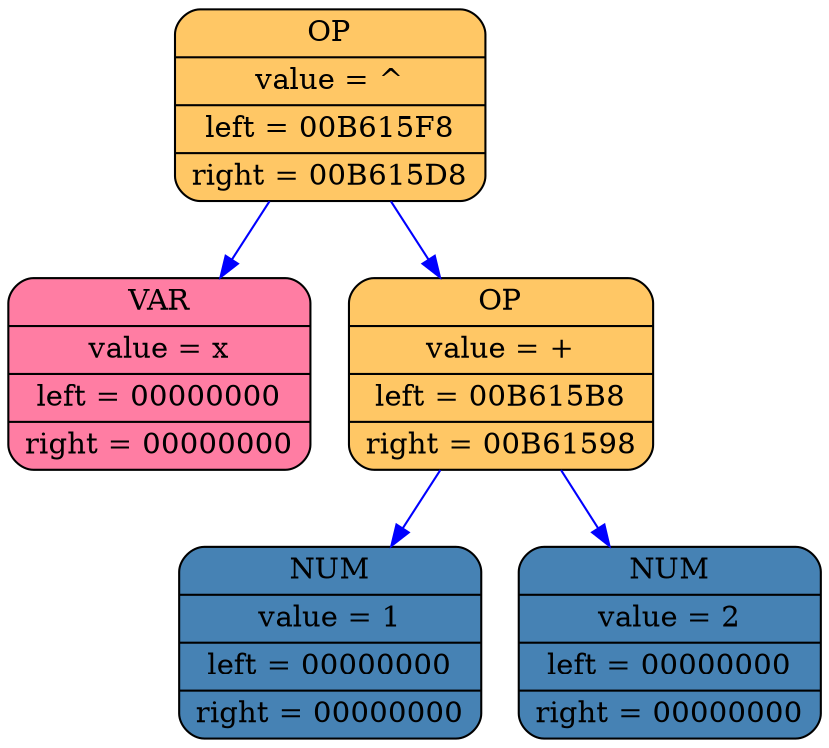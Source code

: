 digraph list
{
rankdir=HR;
	11933216 [shape = Mrecord; style = filled; fillcolor="#ffc765"; color = "#000000"; fontcolor = "#000000"; label = "{ OP | value = ^ | left = 00B615F8| right = 00B615D8}"];
	11933216 -> 11933184 [color="blue"]
	11933184 [shape = Mrecord; style = filled; fillcolor="#ff7da3"; color = "#000000"; fontcolor = "#000000"; label = "{ VAR | value = x | left = 00000000| right = 00000000}"];
	11933216 -> 11933152 [color="blue"]
	11933152 [shape = Mrecord; style = filled; fillcolor="#ffc765"; color = "#000000"; fontcolor = "#000000"; label = "{ OP | value = + | left = 00B615B8| right = 00B61598}"];
	11933152 -> 11933120 [color="blue"]
	11933120 [shape = Mrecord; style = filled; fillcolor="#4682b4"; color = "#000000"; fontcolor = "#000000"; label = "{ NUM | value = 1 | left = 00000000| right = 00000000}"];
	11933152 -> 11933088 [color="blue"]
	11933088 [shape = Mrecord; style = filled; fillcolor="#4682b4"; color = "#000000"; fontcolor = "#000000"; label = "{ NUM | value = 2 | left = 00000000| right = 00000000}"];
	}